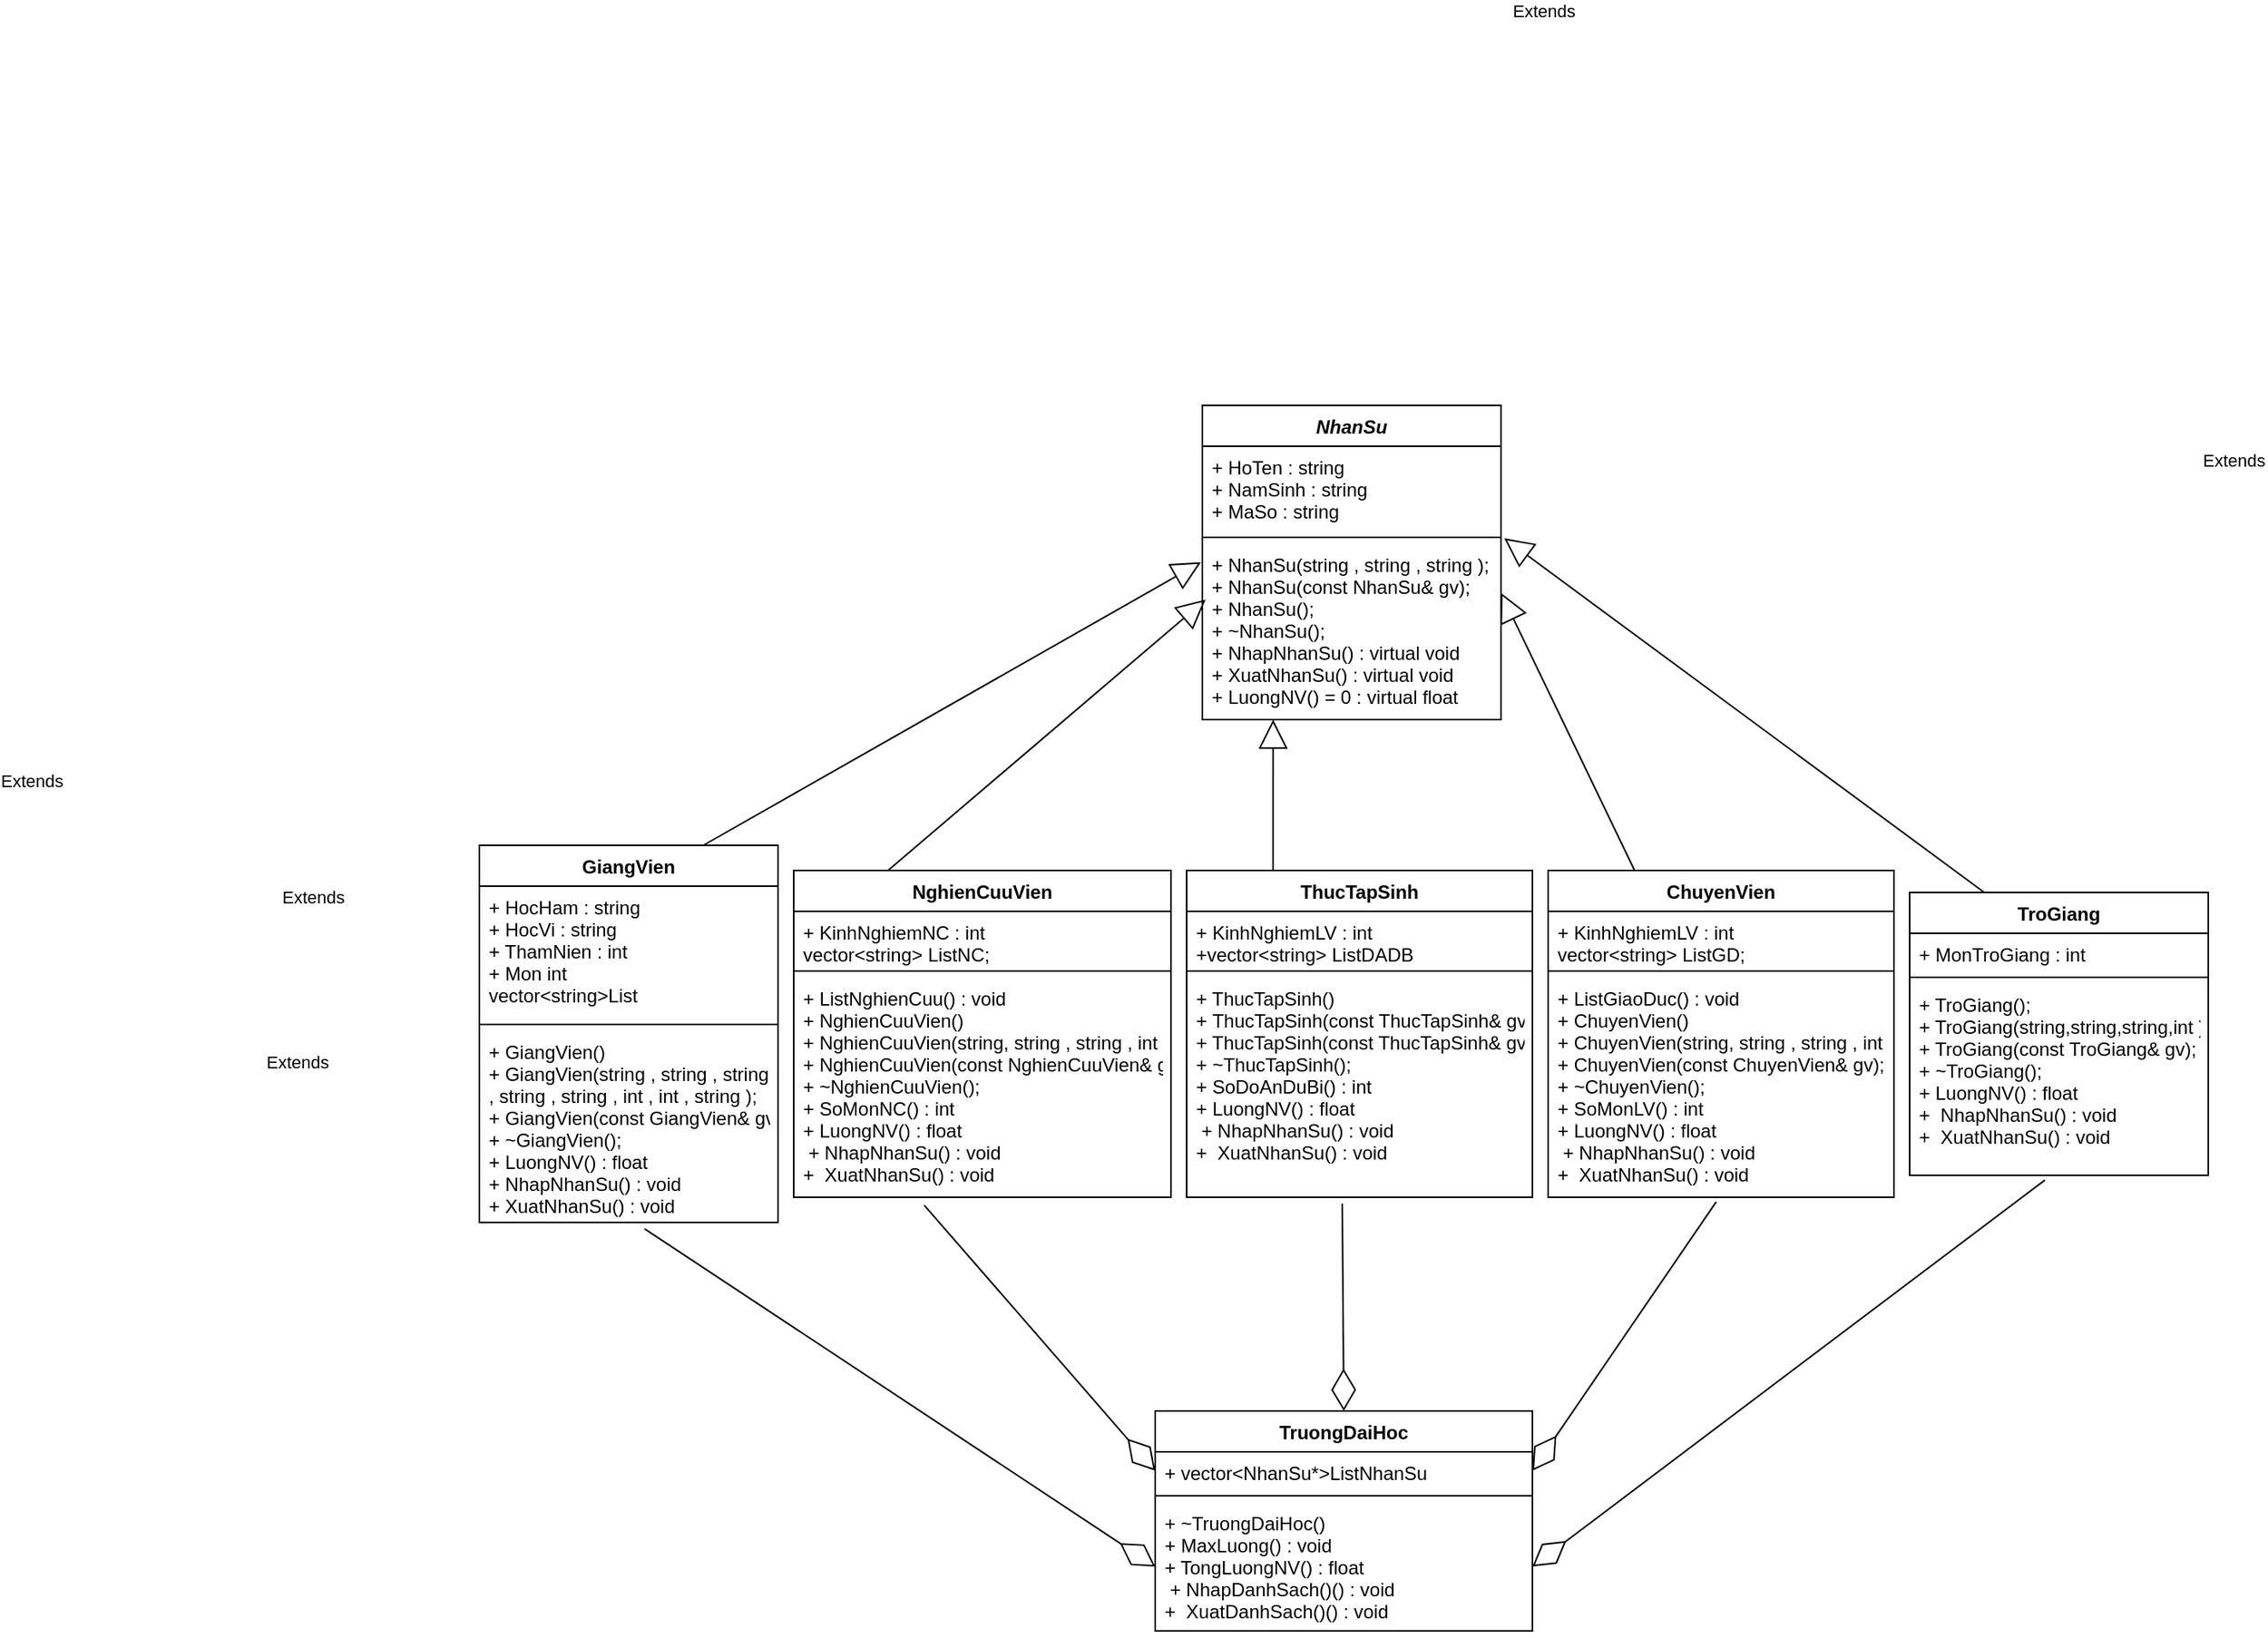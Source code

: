<mxfile version="15.8.7" type="github">
  <diagram name="Page-1" id="58cdce13-f638-feb5-8d6f-7d28b1aa9fa0">
    <mxGraphModel dx="2522" dy="1612" grid="1" gridSize="10" guides="1" tooltips="1" connect="1" arrows="1" fold="1" page="1" pageScale="1" pageWidth="1100" pageHeight="850" background="none" math="0" shadow="0">
      <root>
        <mxCell id="0" />
        <mxCell id="1" parent="0" />
        <mxCell id="iJvsXhj-GuQYThcIoyag-1" value="NhanSu" style="swimlane;fontStyle=3;align=center;verticalAlign=top;childLayout=stackLayout;horizontal=1;startSize=26;horizontalStack=0;resizeParent=1;resizeParentMax=0;resizeLast=0;collapsible=1;marginBottom=0;" vertex="1" parent="1">
          <mxGeometry x="460" y="10" width="190" height="200" as="geometry" />
        </mxCell>
        <mxCell id="iJvsXhj-GuQYThcIoyag-2" value="+ HoTen : string&#xa;+ NamSinh : string&#xa;+ MaSo : string" style="text;strokeColor=none;fillColor=none;align=left;verticalAlign=top;spacingLeft=4;spacingRight=4;overflow=hidden;rotatable=0;points=[[0,0.5],[1,0.5]];portConstraint=eastwest;" vertex="1" parent="iJvsXhj-GuQYThcIoyag-1">
          <mxGeometry y="26" width="190" height="54" as="geometry" />
        </mxCell>
        <mxCell id="iJvsXhj-GuQYThcIoyag-3" value="" style="line;strokeWidth=1;fillColor=none;align=left;verticalAlign=middle;spacingTop=-1;spacingLeft=3;spacingRight=3;rotatable=0;labelPosition=right;points=[];portConstraint=eastwest;" vertex="1" parent="iJvsXhj-GuQYThcIoyag-1">
          <mxGeometry y="80" width="190" height="8" as="geometry" />
        </mxCell>
        <mxCell id="iJvsXhj-GuQYThcIoyag-4" value="+ NhanSu(string , string , string );&#xa;+ NhanSu(const NhanSu&amp; gv);&#xa;+ NhanSu();&#xa;+ ~NhanSu();&#xa;+ NhapNhanSu() : virtual void&#xa;+ XuatNhanSu() : virtual void&#xa;+ LuongNV() = 0 : virtual float" style="text;strokeColor=none;fillColor=none;align=left;verticalAlign=top;spacingLeft=4;spacingRight=4;overflow=hidden;rotatable=0;points=[[0,0.5],[1,0.5]];portConstraint=eastwest;" vertex="1" parent="iJvsXhj-GuQYThcIoyag-1">
          <mxGeometry y="88" width="190" height="112" as="geometry" />
        </mxCell>
        <mxCell id="iJvsXhj-GuQYThcIoyag-5" value="GiangVien" style="swimlane;fontStyle=1;align=center;verticalAlign=top;childLayout=stackLayout;horizontal=1;startSize=26;horizontalStack=0;resizeParent=1;resizeParentMax=0;resizeLast=0;collapsible=1;marginBottom=0;" vertex="1" parent="1">
          <mxGeometry y="290" width="190" height="240" as="geometry" />
        </mxCell>
        <mxCell id="iJvsXhj-GuQYThcIoyag-6" value="+ HocHam : string&#xa;+ HocVi : string&#xa;+ ThamNien : int&#xa;+ Mon int&#xa;	vector&lt;string&gt;List" style="text;strokeColor=none;fillColor=none;align=left;verticalAlign=top;spacingLeft=4;spacingRight=4;overflow=hidden;rotatable=0;points=[[0,0.5],[1,0.5]];portConstraint=eastwest;" vertex="1" parent="iJvsXhj-GuQYThcIoyag-5">
          <mxGeometry y="26" width="190" height="84" as="geometry" />
        </mxCell>
        <mxCell id="iJvsXhj-GuQYThcIoyag-7" value="" style="line;strokeWidth=1;fillColor=none;align=left;verticalAlign=middle;spacingTop=-1;spacingLeft=3;spacingRight=3;rotatable=0;labelPosition=right;points=[];portConstraint=eastwest;" vertex="1" parent="iJvsXhj-GuQYThcIoyag-5">
          <mxGeometry y="110" width="190" height="8" as="geometry" />
        </mxCell>
        <mxCell id="iJvsXhj-GuQYThcIoyag-8" value="+ GiangVien()&#xa;+ GiangVien(string , string , string &#xa;, string , string , int , int , string );&#xa;+ GiangVien(const GiangVien&amp; gv);&#xa;+ ~GiangVien();&#xa;+ LuongNV() : float&#xa;+ NhapNhanSu() : void&#xa;+ XuatNhanSu() : void" style="text;strokeColor=none;fillColor=none;align=left;verticalAlign=top;spacingLeft=4;spacingRight=4;overflow=hidden;rotatable=0;points=[[0,0.5],[1,0.5]];portConstraint=eastwest;" vertex="1" parent="iJvsXhj-GuQYThcIoyag-5">
          <mxGeometry y="118" width="190" height="122" as="geometry" />
        </mxCell>
        <mxCell id="iJvsXhj-GuQYThcIoyag-9" value="TroGiang" style="swimlane;fontStyle=1;align=center;verticalAlign=top;childLayout=stackLayout;horizontal=1;startSize=26;horizontalStack=0;resizeParent=1;resizeParentMax=0;resizeLast=0;collapsible=1;marginBottom=0;" vertex="1" parent="1">
          <mxGeometry x="910" y="320" width="190" height="180" as="geometry" />
        </mxCell>
        <mxCell id="iJvsXhj-GuQYThcIoyag-10" value="+ MonTroGiang : int" style="text;strokeColor=none;fillColor=none;align=left;verticalAlign=top;spacingLeft=4;spacingRight=4;overflow=hidden;rotatable=0;points=[[0,0.5],[1,0.5]];portConstraint=eastwest;" vertex="1" parent="iJvsXhj-GuQYThcIoyag-9">
          <mxGeometry y="26" width="190" height="24" as="geometry" />
        </mxCell>
        <mxCell id="iJvsXhj-GuQYThcIoyag-11" value="" style="line;strokeWidth=1;fillColor=none;align=left;verticalAlign=middle;spacingTop=-1;spacingLeft=3;spacingRight=3;rotatable=0;labelPosition=right;points=[];portConstraint=eastwest;" vertex="1" parent="iJvsXhj-GuQYThcIoyag-9">
          <mxGeometry y="50" width="190" height="8" as="geometry" />
        </mxCell>
        <mxCell id="iJvsXhj-GuQYThcIoyag-12" value="+ TroGiang();&#xa;+ TroGiang(string,string,string,int );&#xa;+ TroGiang(const TroGiang&amp; gv);&#xa;+ ~TroGiang();&#xa;+ LuongNV() : float&#xa;+  NhapNhanSu() : void&#xa;+  XuatNhanSu() : void" style="text;strokeColor=none;fillColor=none;align=left;verticalAlign=top;spacingLeft=4;spacingRight=4;overflow=hidden;rotatable=0;points=[[0,0.5],[1,0.5]];portConstraint=eastwest;" vertex="1" parent="iJvsXhj-GuQYThcIoyag-9">
          <mxGeometry y="58" width="190" height="122" as="geometry" />
        </mxCell>
        <mxCell id="iJvsXhj-GuQYThcIoyag-13" value="NghienCuuVien" style="swimlane;fontStyle=1;align=center;verticalAlign=top;childLayout=stackLayout;horizontal=1;startSize=26;horizontalStack=0;resizeParent=1;resizeParentMax=0;resizeLast=0;collapsible=1;marginBottom=0;" vertex="1" parent="1">
          <mxGeometry x="200" y="306" width="240" height="208" as="geometry" />
        </mxCell>
        <mxCell id="iJvsXhj-GuQYThcIoyag-14" value="+ KinhNghiemNC : int&#xa;	vector&lt;string&gt; ListNC;" style="text;strokeColor=none;fillColor=none;align=left;verticalAlign=top;spacingLeft=4;spacingRight=4;overflow=hidden;rotatable=0;points=[[0,0.5],[1,0.5]];portConstraint=eastwest;" vertex="1" parent="iJvsXhj-GuQYThcIoyag-13">
          <mxGeometry y="26" width="240" height="34" as="geometry" />
        </mxCell>
        <mxCell id="iJvsXhj-GuQYThcIoyag-15" value="" style="line;strokeWidth=1;fillColor=none;align=left;verticalAlign=middle;spacingTop=-1;spacingLeft=3;spacingRight=3;rotatable=0;labelPosition=right;points=[];portConstraint=eastwest;" vertex="1" parent="iJvsXhj-GuQYThcIoyag-13">
          <mxGeometry y="60" width="240" height="8" as="geometry" />
        </mxCell>
        <mxCell id="iJvsXhj-GuQYThcIoyag-16" value="+ ListNghienCuu() : void&#xa;+ NghienCuuVien()&#xa;+ NghienCuuVien(string, string , string , int );&#xa;+ NghienCuuVien(const NghienCuuVien&amp; gv);&#xa;+ ~NghienCuuVien();&#xa;+ SoMonNC() : int&#xa;+ LuongNV() : float&#xa; + NhapNhanSu() : void&#xa;+  XuatNhanSu() : void" style="text;strokeColor=none;fillColor=none;align=left;verticalAlign=top;spacingLeft=4;spacingRight=4;overflow=hidden;rotatable=0;points=[[0,0.5],[1,0.5]];portConstraint=eastwest;" vertex="1" parent="iJvsXhj-GuQYThcIoyag-13">
          <mxGeometry y="68" width="240" height="140" as="geometry" />
        </mxCell>
        <mxCell id="iJvsXhj-GuQYThcIoyag-17" value="ChuyenVien" style="swimlane;fontStyle=1;align=center;verticalAlign=top;childLayout=stackLayout;horizontal=1;startSize=26;horizontalStack=0;resizeParent=1;resizeParentMax=0;resizeLast=0;collapsible=1;marginBottom=0;" vertex="1" parent="1">
          <mxGeometry x="680" y="306" width="220" height="208" as="geometry" />
        </mxCell>
        <mxCell id="iJvsXhj-GuQYThcIoyag-18" value="+ KinhNghiemLV : int&#xa;	vector&lt;string&gt; ListGD;" style="text;strokeColor=none;fillColor=none;align=left;verticalAlign=top;spacingLeft=4;spacingRight=4;overflow=hidden;rotatable=0;points=[[0,0.5],[1,0.5]];portConstraint=eastwest;" vertex="1" parent="iJvsXhj-GuQYThcIoyag-17">
          <mxGeometry y="26" width="220" height="34" as="geometry" />
        </mxCell>
        <mxCell id="iJvsXhj-GuQYThcIoyag-19" value="" style="line;strokeWidth=1;fillColor=none;align=left;verticalAlign=middle;spacingTop=-1;spacingLeft=3;spacingRight=3;rotatable=0;labelPosition=right;points=[];portConstraint=eastwest;" vertex="1" parent="iJvsXhj-GuQYThcIoyag-17">
          <mxGeometry y="60" width="220" height="8" as="geometry" />
        </mxCell>
        <mxCell id="iJvsXhj-GuQYThcIoyag-20" value="+ ListGiaoDuc() : void&#xa;+ ChuyenVien()&#xa;+ ChuyenVien(string, string , string , int );&#xa;+ ChuyenVien(const ChuyenVien&amp; gv);&#xa;+ ~ChuyenVien();&#xa;+ SoMonLV() : int&#xa;+ LuongNV() : float&#xa; + NhapNhanSu() : void&#xa;+  XuatNhanSu() : void" style="text;strokeColor=none;fillColor=none;align=left;verticalAlign=top;spacingLeft=4;spacingRight=4;overflow=hidden;rotatable=0;points=[[0,0.5],[1,0.5]];portConstraint=eastwest;" vertex="1" parent="iJvsXhj-GuQYThcIoyag-17">
          <mxGeometry y="68" width="220" height="140" as="geometry" />
        </mxCell>
        <mxCell id="iJvsXhj-GuQYThcIoyag-21" value="ThucTapSinh" style="swimlane;fontStyle=1;align=center;verticalAlign=top;childLayout=stackLayout;horizontal=1;startSize=26;horizontalStack=0;resizeParent=1;resizeParentMax=0;resizeLast=0;collapsible=1;marginBottom=0;" vertex="1" parent="1">
          <mxGeometry x="450" y="306" width="220" height="208" as="geometry" />
        </mxCell>
        <mxCell id="iJvsXhj-GuQYThcIoyag-22" value="+ KinhNghiemLV : int&#xa;+vector&lt;string&gt; ListDADB" style="text;strokeColor=none;fillColor=none;align=left;verticalAlign=top;spacingLeft=4;spacingRight=4;overflow=hidden;rotatable=0;points=[[0,0.5],[1,0.5]];portConstraint=eastwest;" vertex="1" parent="iJvsXhj-GuQYThcIoyag-21">
          <mxGeometry y="26" width="220" height="34" as="geometry" />
        </mxCell>
        <mxCell id="iJvsXhj-GuQYThcIoyag-23" value="" style="line;strokeWidth=1;fillColor=none;align=left;verticalAlign=middle;spacingTop=-1;spacingLeft=3;spacingRight=3;rotatable=0;labelPosition=right;points=[];portConstraint=eastwest;" vertex="1" parent="iJvsXhj-GuQYThcIoyag-21">
          <mxGeometry y="60" width="220" height="8" as="geometry" />
        </mxCell>
        <mxCell id="iJvsXhj-GuQYThcIoyag-24" value="+ ThucTapSinh()&#xa;+ ThucTapSinh(const ThucTapSinh&amp; gv);&#xa;+ ThucTapSinh(const ThucTapSinh&amp; gv);&#xa;+ ~ThucTapSinh();&#xa;+ SoDoAnDuBi() : int&#xa;+ LuongNV() : float&#xa; + NhapNhanSu() : void&#xa;+  XuatNhanSu() : void" style="text;strokeColor=none;fillColor=none;align=left;verticalAlign=top;spacingLeft=4;spacingRight=4;overflow=hidden;rotatable=0;points=[[0,0.5],[1,0.5]];portConstraint=eastwest;" vertex="1" parent="iJvsXhj-GuQYThcIoyag-21">
          <mxGeometry y="68" width="220" height="140" as="geometry" />
        </mxCell>
        <mxCell id="iJvsXhj-GuQYThcIoyag-25" value="TruongDaiHoc" style="swimlane;fontStyle=1;align=center;verticalAlign=top;childLayout=stackLayout;horizontal=1;startSize=26;horizontalStack=0;resizeParent=1;resizeParentMax=0;resizeLast=0;collapsible=1;marginBottom=0;" vertex="1" parent="1">
          <mxGeometry x="430" y="650" width="240" height="140" as="geometry" />
        </mxCell>
        <mxCell id="iJvsXhj-GuQYThcIoyag-26" value="+ vector&lt;NhanSu*&gt;ListNhanSu" style="text;strokeColor=none;fillColor=none;align=left;verticalAlign=top;spacingLeft=4;spacingRight=4;overflow=hidden;rotatable=0;points=[[0,0.5],[1,0.5]];portConstraint=eastwest;" vertex="1" parent="iJvsXhj-GuQYThcIoyag-25">
          <mxGeometry y="26" width="240" height="24" as="geometry" />
        </mxCell>
        <mxCell id="iJvsXhj-GuQYThcIoyag-27" value="" style="line;strokeWidth=1;fillColor=none;align=left;verticalAlign=middle;spacingTop=-1;spacingLeft=3;spacingRight=3;rotatable=0;labelPosition=right;points=[];portConstraint=eastwest;" vertex="1" parent="iJvsXhj-GuQYThcIoyag-25">
          <mxGeometry y="50" width="240" height="8" as="geometry" />
        </mxCell>
        <mxCell id="iJvsXhj-GuQYThcIoyag-28" value="+ ~TruongDaiHoc()&#xa;+ MaxLuong() : void&#xa;+ TongLuongNV() : float&#xa; + NhapDanhSach()() : void&#xa;+  XuatDanhSach()() : void" style="text;strokeColor=none;fillColor=none;align=left;verticalAlign=top;spacingLeft=4;spacingRight=4;overflow=hidden;rotatable=0;points=[[0,0.5],[1,0.5]];portConstraint=eastwest;" vertex="1" parent="iJvsXhj-GuQYThcIoyag-25">
          <mxGeometry y="58" width="240" height="82" as="geometry" />
        </mxCell>
        <mxCell id="iJvsXhj-GuQYThcIoyag-36" value="Extends" style="endArrow=block;endSize=16;endFill=0;html=1;rounded=0;entryX=0.011;entryY=0.318;entryDx=0;entryDy=0;entryPerimeter=0;exitX=0.25;exitY=0;exitDx=0;exitDy=0;" edge="1" parent="1" source="iJvsXhj-GuQYThcIoyag-13" target="iJvsXhj-GuQYThcIoyag-4">
          <mxGeometry x="-1" y="438" width="160" relative="1" as="geometry">
            <mxPoint x="300" y="440" as="sourcePoint" />
            <mxPoint x="460" y="440" as="targetPoint" />
            <mxPoint x="-82" y="350" as="offset" />
          </mxGeometry>
        </mxCell>
        <mxCell id="iJvsXhj-GuQYThcIoyag-37" value="Extends" style="endArrow=block;endSize=16;endFill=0;html=1;rounded=0;entryX=-0.005;entryY=0.106;entryDx=0;entryDy=0;entryPerimeter=0;exitX=0.75;exitY=0;exitDx=0;exitDy=0;" edge="1" parent="1" source="iJvsXhj-GuQYThcIoyag-5" target="iJvsXhj-GuQYThcIoyag-4">
          <mxGeometry x="-1" y="368" width="160" relative="1" as="geometry">
            <mxPoint x="260" y="288.02" as="sourcePoint" />
            <mxPoint x="422.09" y="227.996" as="targetPoint" />
            <mxPoint x="-76" y="458" as="offset" />
            <Array as="points" />
          </mxGeometry>
        </mxCell>
        <mxCell id="iJvsXhj-GuQYThcIoyag-39" value="Extends" style="endArrow=block;endSize=16;endFill=0;html=1;rounded=0;entryX=1;entryY=0.28;entryDx=0;entryDy=0;entryPerimeter=0;exitX=0.25;exitY=0;exitDx=0;exitDy=0;" edge="1" parent="1" source="iJvsXhj-GuQYThcIoyag-17" target="iJvsXhj-GuQYThcIoyag-4">
          <mxGeometry x="-0.288" y="-457" width="160" relative="1" as="geometry">
            <mxPoint x="820" y="400.02" as="sourcePoint" />
            <mxPoint x="982.09" y="339.996" as="targetPoint" />
            <mxPoint as="offset" />
          </mxGeometry>
        </mxCell>
        <mxCell id="iJvsXhj-GuQYThcIoyag-38" value="Extends" style="endArrow=block;endSize=16;endFill=0;html=1;rounded=0;entryX=0.237;entryY=1;entryDx=0;entryDy=0;entryPerimeter=0;exitX=0.25;exitY=0;exitDx=0;exitDy=0;" edge="1" parent="1" source="iJvsXhj-GuQYThcIoyag-21" target="iJvsXhj-GuQYThcIoyag-4">
          <mxGeometry x="0.182" y="790" width="160" relative="1" as="geometry">
            <mxPoint x="805" y="808.02" as="sourcePoint" />
            <mxPoint x="967.09" y="747.996" as="targetPoint" />
            <mxPoint as="offset" />
          </mxGeometry>
        </mxCell>
        <mxCell id="iJvsXhj-GuQYThcIoyag-40" value="Extends" style="endArrow=block;endSize=16;endFill=0;html=1;rounded=0;entryX=1.011;entryY=-0.03;entryDx=0;entryDy=0;entryPerimeter=0;exitX=0.25;exitY=0;exitDx=0;exitDy=0;" edge="1" parent="1" source="iJvsXhj-GuQYThcIoyag-9" target="iJvsXhj-GuQYThcIoyag-4">
          <mxGeometry x="-1" y="-443" width="160" relative="1" as="geometry">
            <mxPoint x="950" y="420.02" as="sourcePoint" />
            <mxPoint x="730" y="580" as="targetPoint" />
            <mxPoint x="-544" y="-205" as="offset" />
          </mxGeometry>
        </mxCell>
        <mxCell id="iJvsXhj-GuQYThcIoyag-41" value="" style="endArrow=diamondThin;endFill=0;endSize=24;html=1;rounded=0;exitX=0.553;exitY=1.033;exitDx=0;exitDy=0;exitPerimeter=0;entryX=0;entryY=0.5;entryDx=0;entryDy=0;" edge="1" parent="1" source="iJvsXhj-GuQYThcIoyag-8" target="iJvsXhj-GuQYThcIoyag-28">
          <mxGeometry width="160" relative="1" as="geometry">
            <mxPoint x="450" y="630" as="sourcePoint" />
            <mxPoint x="610" y="630" as="targetPoint" />
          </mxGeometry>
        </mxCell>
        <mxCell id="iJvsXhj-GuQYThcIoyag-42" value="" style="endArrow=diamondThin;endFill=0;endSize=24;html=1;rounded=0;entryX=1;entryY=0.5;entryDx=0;entryDy=0;exitX=0.453;exitY=1.025;exitDx=0;exitDy=0;exitPerimeter=0;" edge="1" parent="1" source="iJvsXhj-GuQYThcIoyag-12" target="iJvsXhj-GuQYThcIoyag-28">
          <mxGeometry width="160" relative="1" as="geometry">
            <mxPoint x="450" y="630" as="sourcePoint" />
            <mxPoint x="610" y="630" as="targetPoint" />
          </mxGeometry>
        </mxCell>
        <mxCell id="iJvsXhj-GuQYThcIoyag-43" value="" style="endArrow=diamondThin;endFill=0;endSize=24;html=1;rounded=0;exitX=0.486;exitY=1.021;exitDx=0;exitDy=0;exitPerimeter=0;entryX=1;entryY=0.5;entryDx=0;entryDy=0;" edge="1" parent="1" source="iJvsXhj-GuQYThcIoyag-20" target="iJvsXhj-GuQYThcIoyag-26">
          <mxGeometry width="160" relative="1" as="geometry">
            <mxPoint x="450" y="630" as="sourcePoint" />
            <mxPoint x="610" y="630" as="targetPoint" />
          </mxGeometry>
        </mxCell>
        <mxCell id="iJvsXhj-GuQYThcIoyag-44" value="" style="endArrow=diamondThin;endFill=0;endSize=24;html=1;rounded=0;exitX=0.45;exitY=1.029;exitDx=0;exitDy=0;exitPerimeter=0;entryX=0.5;entryY=0;entryDx=0;entryDy=0;" edge="1" parent="1" source="iJvsXhj-GuQYThcIoyag-24" target="iJvsXhj-GuQYThcIoyag-25">
          <mxGeometry width="160" relative="1" as="geometry">
            <mxPoint x="450" y="630" as="sourcePoint" />
            <mxPoint x="610" y="630" as="targetPoint" />
          </mxGeometry>
        </mxCell>
        <mxCell id="iJvsXhj-GuQYThcIoyag-45" value="" style="endArrow=diamondThin;endFill=0;endSize=24;html=1;rounded=0;exitX=0.346;exitY=1.036;exitDx=0;exitDy=0;exitPerimeter=0;entryX=0;entryY=0.5;entryDx=0;entryDy=0;" edge="1" parent="1" source="iJvsXhj-GuQYThcIoyag-16" target="iJvsXhj-GuQYThcIoyag-26">
          <mxGeometry width="160" relative="1" as="geometry">
            <mxPoint x="450" y="630" as="sourcePoint" />
            <mxPoint x="610" y="630" as="targetPoint" />
          </mxGeometry>
        </mxCell>
      </root>
    </mxGraphModel>
  </diagram>
</mxfile>
